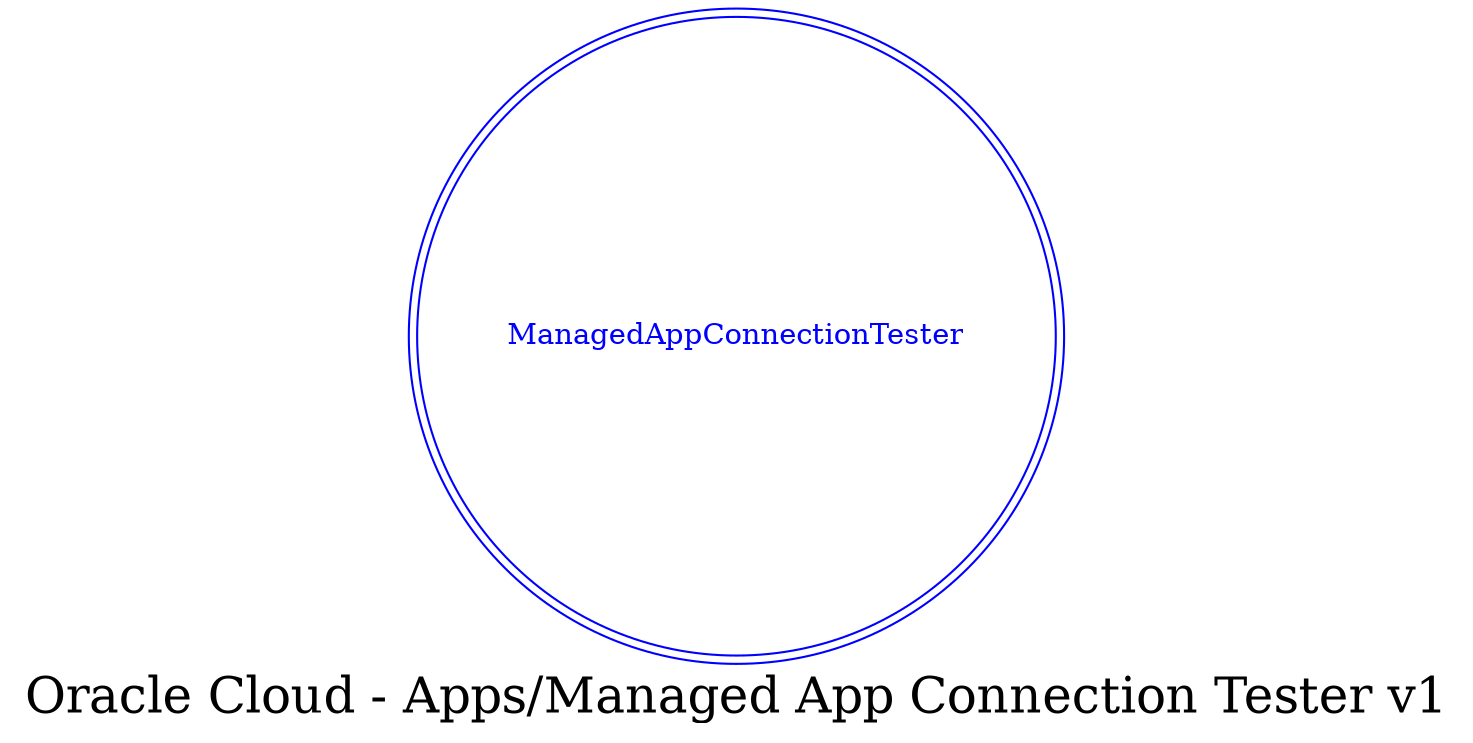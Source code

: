 digraph LexiconGraph {
graph[label="Oracle Cloud - Apps/Managed App Connection Tester v1", fontsize=24]
splines=true
"ManagedAppConnectionTester" [color=blue, fontcolor=blue, shape=doublecircle]
}
